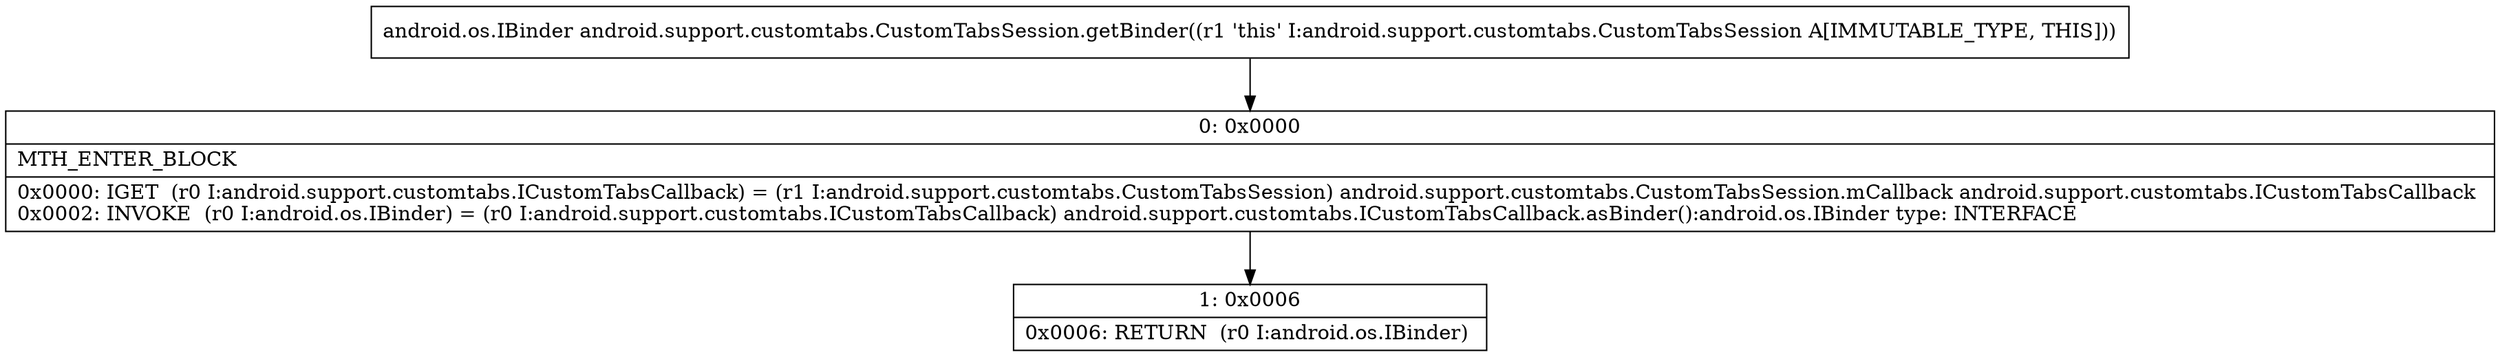digraph "CFG forandroid.support.customtabs.CustomTabsSession.getBinder()Landroid\/os\/IBinder;" {
Node_0 [shape=record,label="{0\:\ 0x0000|MTH_ENTER_BLOCK\l|0x0000: IGET  (r0 I:android.support.customtabs.ICustomTabsCallback) = (r1 I:android.support.customtabs.CustomTabsSession) android.support.customtabs.CustomTabsSession.mCallback android.support.customtabs.ICustomTabsCallback \l0x0002: INVOKE  (r0 I:android.os.IBinder) = (r0 I:android.support.customtabs.ICustomTabsCallback) android.support.customtabs.ICustomTabsCallback.asBinder():android.os.IBinder type: INTERFACE \l}"];
Node_1 [shape=record,label="{1\:\ 0x0006|0x0006: RETURN  (r0 I:android.os.IBinder) \l}"];
MethodNode[shape=record,label="{android.os.IBinder android.support.customtabs.CustomTabsSession.getBinder((r1 'this' I:android.support.customtabs.CustomTabsSession A[IMMUTABLE_TYPE, THIS])) }"];
MethodNode -> Node_0;
Node_0 -> Node_1;
}

